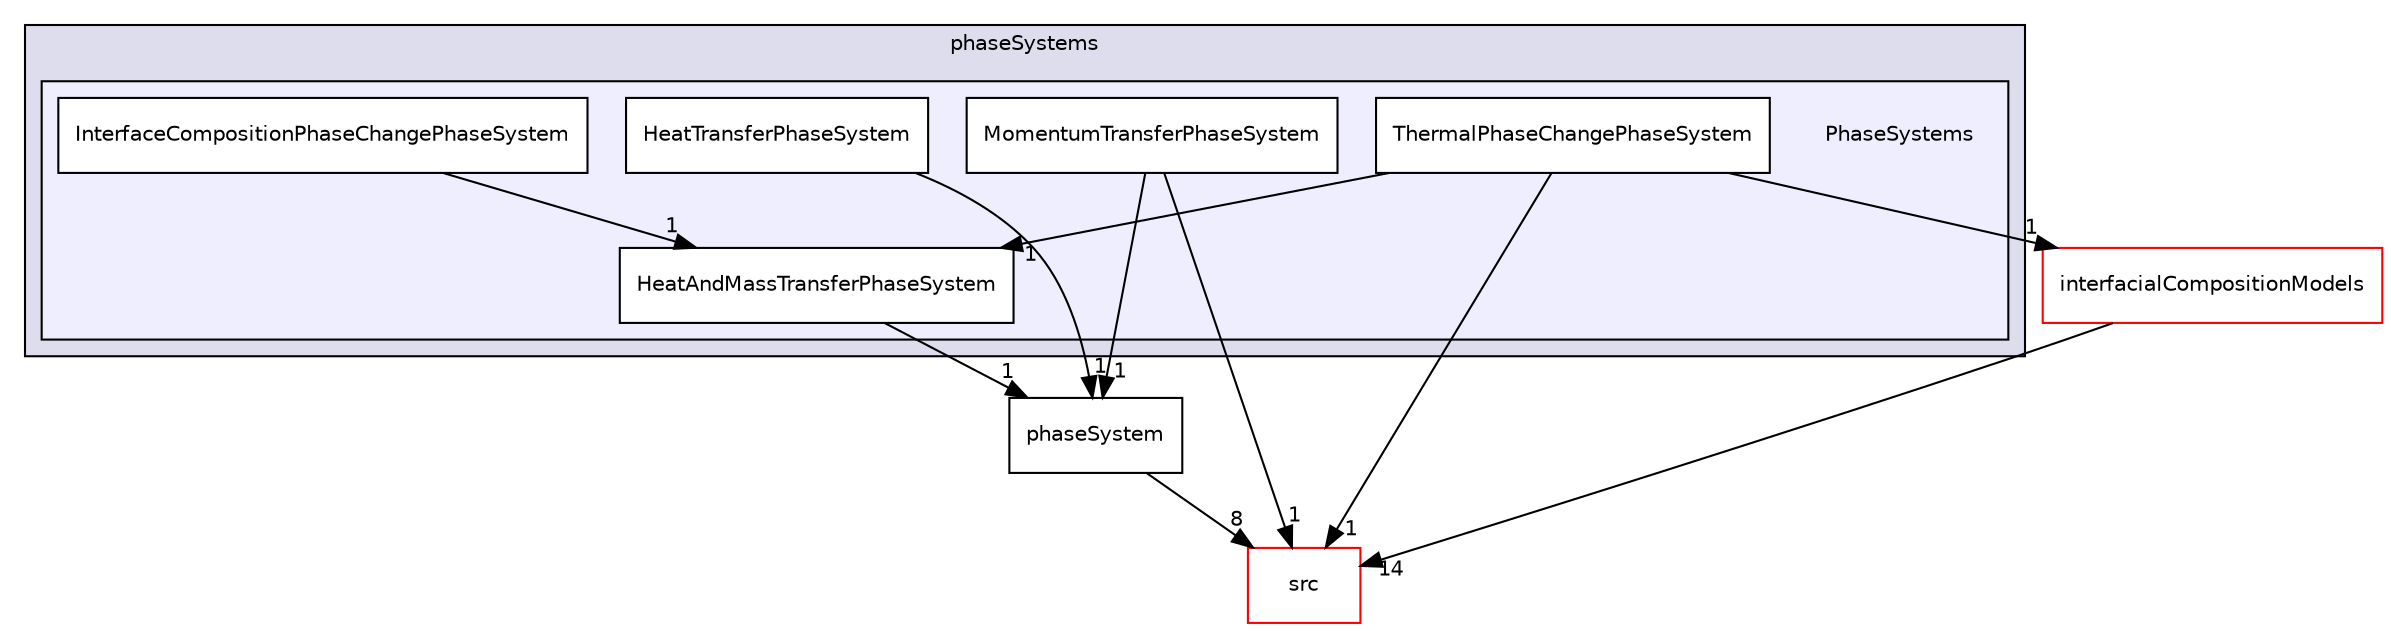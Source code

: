 digraph "applications/solvers/multiphase/reactingEulerFoam/phaseSystems/PhaseSystems" {
  bgcolor=transparent;
  compound=true
  node [ fontsize="10", fontname="Helvetica"];
  edge [ labelfontsize="10", labelfontname="Helvetica"];
  subgraph clusterdir_bc741cf0feed825022d764837944696d {
    graph [ bgcolor="#ddddee", pencolor="black", label="phaseSystems" fontname="Helvetica", fontsize="10", URL="dir_bc741cf0feed825022d764837944696d.html"]
  subgraph clusterdir_c627f8d06e3fbe3e1652be08cdac264e {
    graph [ bgcolor="#eeeeff", pencolor="black", label="" URL="dir_c627f8d06e3fbe3e1652be08cdac264e.html"];
    dir_c627f8d06e3fbe3e1652be08cdac264e [shape=plaintext label="PhaseSystems"];
    dir_c9c9b3ad9aeeeb3337fdffe970071ff9 [shape=box label="HeatAndMassTransferPhaseSystem" color="black" fillcolor="white" style="filled" URL="dir_c9c9b3ad9aeeeb3337fdffe970071ff9.html"];
    dir_a600a9b74cb61a09148fc5086c7b7eb8 [shape=box label="HeatTransferPhaseSystem" color="black" fillcolor="white" style="filled" URL="dir_a600a9b74cb61a09148fc5086c7b7eb8.html"];
    dir_31968fbaeb6ab8c11def2b930de72243 [shape=box label="InterfaceCompositionPhaseChangePhaseSystem" color="black" fillcolor="white" style="filled" URL="dir_31968fbaeb6ab8c11def2b930de72243.html"];
    dir_b355eb31c5a8ba11cf273ca3bb582d76 [shape=box label="MomentumTransferPhaseSystem" color="black" fillcolor="white" style="filled" URL="dir_b355eb31c5a8ba11cf273ca3bb582d76.html"];
    dir_f1dca27da0fe4e6ca56fa4512e8ffa94 [shape=box label="ThermalPhaseChangePhaseSystem" color="black" fillcolor="white" style="filled" URL="dir_f1dca27da0fe4e6ca56fa4512e8ffa94.html"];
  }
  }
  dir_68267d1309a1af8e8297ef4c3efbcdba [shape=box label="src" color="red" URL="dir_68267d1309a1af8e8297ef4c3efbcdba.html"];
  dir_7509d8d92cb58752c5df482bcefba223 [shape=box label="phaseSystem" URL="dir_7509d8d92cb58752c5df482bcefba223.html"];
  dir_ac187bbca992c8e90ac4c7812a06e744 [shape=box label="interfacialCompositionModels" color="red" URL="dir_ac187bbca992c8e90ac4c7812a06e744.html"];
  dir_c9c9b3ad9aeeeb3337fdffe970071ff9->dir_7509d8d92cb58752c5df482bcefba223 [headlabel="1", labeldistance=1.5 headhref="dir_000363_000361.html"];
  dir_7509d8d92cb58752c5df482bcefba223->dir_68267d1309a1af8e8297ef4c3efbcdba [headlabel="8", labeldistance=1.5 headhref="dir_000361_000735.html"];
  dir_31968fbaeb6ab8c11def2b930de72243->dir_c9c9b3ad9aeeeb3337fdffe970071ff9 [headlabel="1", labeldistance=1.5 headhref="dir_000365_000363.html"];
  dir_a600a9b74cb61a09148fc5086c7b7eb8->dir_7509d8d92cb58752c5df482bcefba223 [headlabel="1", labeldistance=1.5 headhref="dir_000364_000361.html"];
  dir_b355eb31c5a8ba11cf273ca3bb582d76->dir_68267d1309a1af8e8297ef4c3efbcdba [headlabel="1", labeldistance=1.5 headhref="dir_000366_000735.html"];
  dir_b355eb31c5a8ba11cf273ca3bb582d76->dir_7509d8d92cb58752c5df482bcefba223 [headlabel="1", labeldistance=1.5 headhref="dir_000366_000361.html"];
  dir_f1dca27da0fe4e6ca56fa4512e8ffa94->dir_c9c9b3ad9aeeeb3337fdffe970071ff9 [headlabel="1", labeldistance=1.5 headhref="dir_000367_000363.html"];
  dir_f1dca27da0fe4e6ca56fa4512e8ffa94->dir_68267d1309a1af8e8297ef4c3efbcdba [headlabel="1", labeldistance=1.5 headhref="dir_000367_000735.html"];
  dir_f1dca27da0fe4e6ca56fa4512e8ffa94->dir_ac187bbca992c8e90ac4c7812a06e744 [headlabel="1", labeldistance=1.5 headhref="dir_000367_000220.html"];
  dir_ac187bbca992c8e90ac4c7812a06e744->dir_68267d1309a1af8e8297ef4c3efbcdba [headlabel="14", labeldistance=1.5 headhref="dir_000220_000735.html"];
}
